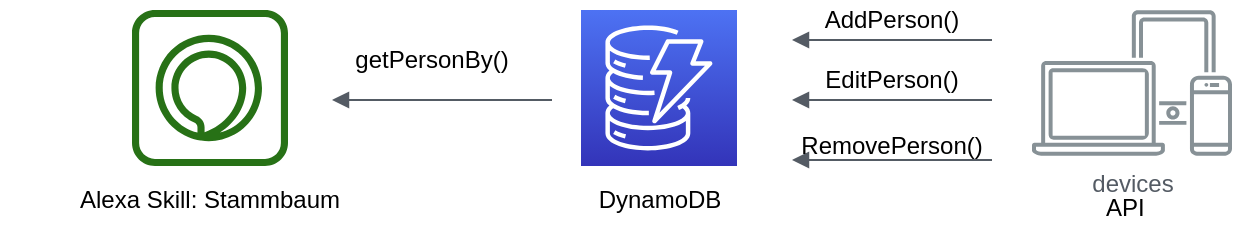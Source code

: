 <mxfile version="12.5.3" type="device"><diagram id="TDQKs_YBHSdPEt4PYz9x" name="Page-1"><mxGraphModel dx="1038" dy="548" grid="1" gridSize="10" guides="1" tooltips="1" connect="1" arrows="1" fold="1" page="1" pageScale="1" pageWidth="827" pageHeight="1169" math="0" shadow="0"><root><mxCell id="0"/><mxCell id="1" parent="0"/><mxCell id="nM9pFUqsREZE5HxTSxTL-2" value="" style="outlineConnect=0;fontColor=#232F3E;gradientColor=#4D72F3;gradientDirection=north;fillColor=#3334B9;strokeColor=#ffffff;dashed=0;verticalLabelPosition=bottom;verticalAlign=top;align=center;html=1;fontSize=12;fontStyle=0;aspect=fixed;shape=mxgraph.aws4.resourceIcon;resIcon=mxgraph.aws4.dynamodb;" vertex="1" parent="1"><mxGeometry x="374.5" y="205" width="78" height="78" as="geometry"/></mxCell><mxCell id="nM9pFUqsREZE5HxTSxTL-3" value="" style="outlineConnect=0;fontColor=#232F3E;gradientColor=none;fillColor=#277116;strokeColor=none;dashed=0;verticalLabelPosition=bottom;verticalAlign=top;align=center;html=1;fontSize=12;fontStyle=0;aspect=fixed;pointerEvents=1;shape=mxgraph.aws4.alexa_skill;" vertex="1" parent="1"><mxGeometry x="150" y="205" width="78" height="78" as="geometry"/></mxCell><mxCell id="nM9pFUqsREZE5HxTSxTL-4" value="devices" style="outlineConnect=0;gradientColor=none;fontColor=#545B64;strokeColor=none;fillColor=#879196;dashed=0;verticalLabelPosition=bottom;verticalAlign=top;align=center;html=1;fontSize=12;fontStyle=0;aspect=fixed;shape=mxgraph.aws4.illustration_devices;pointerEvents=1" vertex="1" parent="1"><mxGeometry x="600" y="205" width="100" height="73" as="geometry"/></mxCell><mxCell id="nM9pFUqsREZE5HxTSxTL-5" value="Alexa Skill: Stammbaum" style="text;html=1;strokeColor=none;fillColor=none;align=center;verticalAlign=middle;whiteSpace=wrap;rounded=0;" vertex="1" parent="1"><mxGeometry x="84" y="290" width="210" height="20" as="geometry"/></mxCell><mxCell id="nM9pFUqsREZE5HxTSxTL-6" value="DynamoDB" style="text;html=1;strokeColor=none;fillColor=none;align=center;verticalAlign=middle;whiteSpace=wrap;rounded=0;" vertex="1" parent="1"><mxGeometry x="376.5" y="290" width="74" height="20" as="geometry"/></mxCell><mxCell id="nM9pFUqsREZE5HxTSxTL-7" value="API" style="text;html=1;" vertex="1" parent="1"><mxGeometry x="635" y="290" width="30" height="30" as="geometry"/></mxCell><mxCell id="nM9pFUqsREZE5HxTSxTL-8" value="" style="edgeStyle=orthogonalEdgeStyle;html=1;endArrow=none;elbow=vertical;startArrow=block;startFill=1;strokeColor=#545B64;rounded=0;" edge="1" parent="1"><mxGeometry width="100" relative="1" as="geometry"><mxPoint x="250" y="250" as="sourcePoint"/><mxPoint x="360" y="250" as="targetPoint"/></mxGeometry></mxCell><mxCell id="nM9pFUqsREZE5HxTSxTL-10" value="" style="edgeStyle=orthogonalEdgeStyle;html=1;endArrow=none;elbow=vertical;startArrow=block;startFill=1;strokeColor=#545B64;rounded=0;" edge="1" parent="1"><mxGeometry width="100" relative="1" as="geometry"><mxPoint x="480" y="250" as="sourcePoint"/><mxPoint x="580" y="250" as="targetPoint"/></mxGeometry></mxCell><mxCell id="nM9pFUqsREZE5HxTSxTL-11" value="" style="edgeStyle=orthogonalEdgeStyle;html=1;endArrow=none;elbow=vertical;startArrow=block;startFill=1;strokeColor=#545B64;rounded=0;" edge="1" parent="1"><mxGeometry width="100" relative="1" as="geometry"><mxPoint x="480" y="280" as="sourcePoint"/><mxPoint x="580" y="280" as="targetPoint"/></mxGeometry></mxCell><mxCell id="nM9pFUqsREZE5HxTSxTL-12" value="" style="edgeStyle=orthogonalEdgeStyle;html=1;endArrow=none;elbow=vertical;startArrow=block;startFill=1;strokeColor=#545B64;rounded=0;" edge="1" parent="1"><mxGeometry width="100" relative="1" as="geometry"><mxPoint x="480" y="220" as="sourcePoint"/><mxPoint x="580" y="220" as="targetPoint"/></mxGeometry></mxCell><mxCell id="nM9pFUqsREZE5HxTSxTL-13" value="getPersonBy()" style="text;html=1;strokeColor=none;fillColor=none;align=center;verticalAlign=middle;whiteSpace=wrap;rounded=0;" vertex="1" parent="1"><mxGeometry x="280" y="220" width="40" height="20" as="geometry"/></mxCell><mxCell id="nM9pFUqsREZE5HxTSxTL-14" value="AddPerson()" style="text;html=1;strokeColor=none;fillColor=none;align=center;verticalAlign=middle;whiteSpace=wrap;rounded=0;" vertex="1" parent="1"><mxGeometry x="510" y="200" width="40" height="20" as="geometry"/></mxCell><mxCell id="nM9pFUqsREZE5HxTSxTL-15" value="EditPerson()" style="text;html=1;strokeColor=none;fillColor=none;align=center;verticalAlign=middle;whiteSpace=wrap;rounded=0;" vertex="1" parent="1"><mxGeometry x="510" y="230" width="40" height="20" as="geometry"/></mxCell><mxCell id="nM9pFUqsREZE5HxTSxTL-16" value="RemovePerson()" style="text;html=1;strokeColor=none;fillColor=none;align=center;verticalAlign=middle;whiteSpace=wrap;rounded=0;" vertex="1" parent="1"><mxGeometry x="510" y="263" width="40" height="20" as="geometry"/></mxCell></root></mxGraphModel></diagram></mxfile>